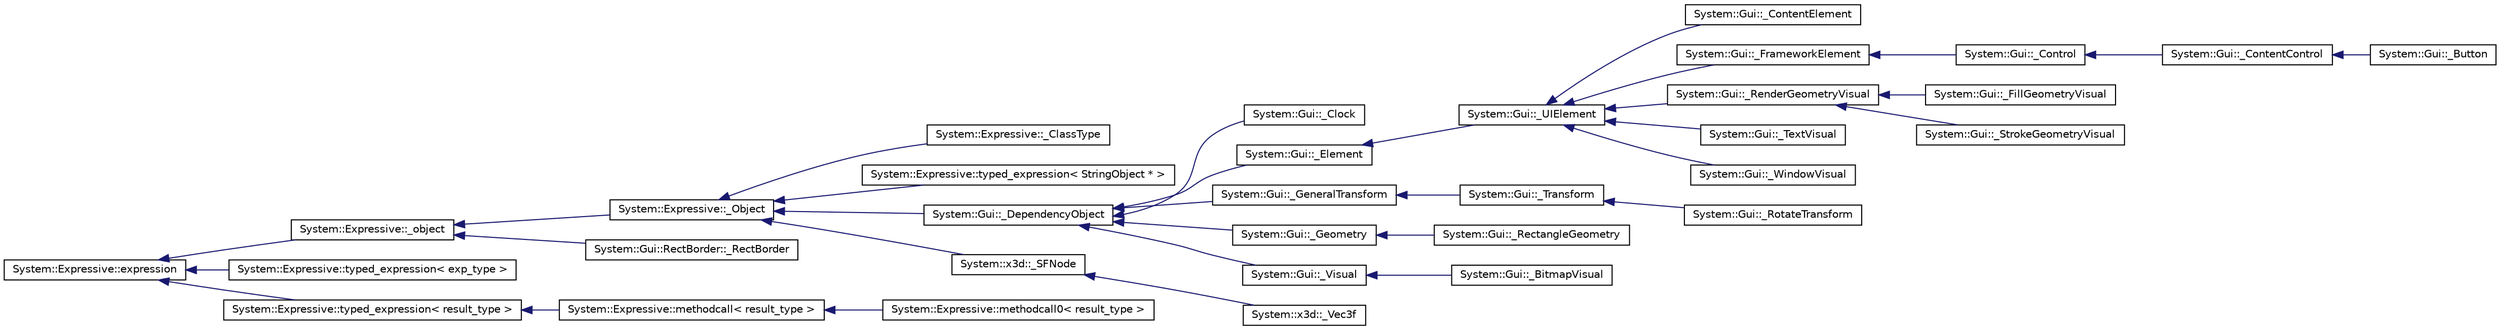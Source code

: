 digraph G
{
  edge [fontname="Helvetica",fontsize="10",labelfontname="Helvetica",labelfontsize="10"];
  node [fontname="Helvetica",fontsize="10",shape=record];
  rankdir="LR";
  Node1 [label="System::Expressive::expression",height=0.2,width=0.4,color="black", fillcolor="white", style="filled",URL="$class_system_1_1_expressive_1_1expression.html"];
  Node1 -> Node2 [dir="back",color="midnightblue",fontsize="10",style="solid",fontname="Helvetica"];
  Node2 [label="System::Expressive::_object",height=0.2,width=0.4,color="black", fillcolor="white", style="filled",URL="$class_system_1_1_expressive_1_1__object.html"];
  Node2 -> Node3 [dir="back",color="midnightblue",fontsize="10",style="solid",fontname="Helvetica"];
  Node3 [label="System::Expressive::_Object",height=0.2,width=0.4,color="black", fillcolor="white", style="filled",URL="$class_system_1_1_expressive_1_1___object.html"];
  Node3 -> Node4 [dir="back",color="midnightblue",fontsize="10",style="solid",fontname="Helvetica"];
  Node4 [label="System::Expressive::_ClassType",height=0.2,width=0.4,color="black", fillcolor="white", style="filled",URL="$class_system_1_1_expressive_1_1___class_type.html"];
  Node3 -> Node5 [dir="back",color="midnightblue",fontsize="10",style="solid",fontname="Helvetica"];
  Node5 [label="System::Expressive::typed_expression\< StringObject * \>",height=0.2,width=0.4,color="black", fillcolor="white", style="filled",URL="$class_system_1_1_expressive_1_1typed__expression_3_01_string_object_01_5_01_4.html"];
  Node3 -> Node6 [dir="back",color="midnightblue",fontsize="10",style="solid",fontname="Helvetica"];
  Node6 [label="System::Gui::_DependencyObject",height=0.2,width=0.4,color="black", fillcolor="white", style="filled",URL="$class_system_1_1_gui_1_1___dependency_object.html"];
  Node6 -> Node7 [dir="back",color="midnightblue",fontsize="10",style="solid",fontname="Helvetica"];
  Node7 [label="System::Gui::_Clock",height=0.2,width=0.4,color="black", fillcolor="white", style="filled",URL="$class_system_1_1_gui_1_1___clock.html"];
  Node6 -> Node8 [dir="back",color="midnightblue",fontsize="10",style="solid",fontname="Helvetica"];
  Node8 [label="System::Gui::_Element",height=0.2,width=0.4,color="black", fillcolor="white", style="filled",URL="$class_system_1_1_gui_1_1___element.html"];
  Node8 -> Node9 [dir="back",color="midnightblue",fontsize="10",style="solid",fontname="Helvetica"];
  Node9 [label="System::Gui::_UIElement",height=0.2,width=0.4,color="black", fillcolor="white", style="filled",URL="$class_system_1_1_gui_1_1___u_i_element.html"];
  Node9 -> Node10 [dir="back",color="midnightblue",fontsize="10",style="solid",fontname="Helvetica"];
  Node10 [label="System::Gui::_ContentElement",height=0.2,width=0.4,color="black", fillcolor="white", style="filled",URL="$class_system_1_1_gui_1_1___content_element.html"];
  Node9 -> Node11 [dir="back",color="midnightblue",fontsize="10",style="solid",fontname="Helvetica"];
  Node11 [label="System::Gui::_FrameworkElement",height=0.2,width=0.4,color="black", fillcolor="white", style="filled",URL="$class_system_1_1_gui_1_1___framework_element.html"];
  Node11 -> Node12 [dir="back",color="midnightblue",fontsize="10",style="solid",fontname="Helvetica"];
  Node12 [label="System::Gui::_Control",height=0.2,width=0.4,color="black", fillcolor="white", style="filled",URL="$class_system_1_1_gui_1_1___control.html"];
  Node12 -> Node13 [dir="back",color="midnightblue",fontsize="10",style="solid",fontname="Helvetica"];
  Node13 [label="System::Gui::_ContentControl",height=0.2,width=0.4,color="black", fillcolor="white", style="filled",URL="$class_system_1_1_gui_1_1___content_control.html"];
  Node13 -> Node14 [dir="back",color="midnightblue",fontsize="10",style="solid",fontname="Helvetica"];
  Node14 [label="System::Gui::_Button",height=0.2,width=0.4,color="black", fillcolor="white", style="filled",URL="$class_system_1_1_gui_1_1___button.html"];
  Node9 -> Node15 [dir="back",color="midnightblue",fontsize="10",style="solid",fontname="Helvetica"];
  Node15 [label="System::Gui::_RenderGeometryVisual",height=0.2,width=0.4,color="black", fillcolor="white", style="filled",URL="$class_system_1_1_gui_1_1___render_geometry_visual.html"];
  Node15 -> Node16 [dir="back",color="midnightblue",fontsize="10",style="solid",fontname="Helvetica"];
  Node16 [label="System::Gui::_FillGeometryVisual",height=0.2,width=0.4,color="black", fillcolor="white", style="filled",URL="$class_system_1_1_gui_1_1___fill_geometry_visual.html"];
  Node15 -> Node17 [dir="back",color="midnightblue",fontsize="10",style="solid",fontname="Helvetica"];
  Node17 [label="System::Gui::_StrokeGeometryVisual",height=0.2,width=0.4,color="black", fillcolor="white", style="filled",URL="$class_system_1_1_gui_1_1___stroke_geometry_visual.html"];
  Node9 -> Node18 [dir="back",color="midnightblue",fontsize="10",style="solid",fontname="Helvetica"];
  Node18 [label="System::Gui::_TextVisual",height=0.2,width=0.4,color="black", fillcolor="white", style="filled",URL="$class_system_1_1_gui_1_1___text_visual.html"];
  Node9 -> Node19 [dir="back",color="midnightblue",fontsize="10",style="solid",fontname="Helvetica"];
  Node19 [label="System::Gui::_WindowVisual",height=0.2,width=0.4,color="black", fillcolor="white", style="filled",URL="$class_system_1_1_gui_1_1___window_visual.html"];
  Node6 -> Node20 [dir="back",color="midnightblue",fontsize="10",style="solid",fontname="Helvetica"];
  Node20 [label="System::Gui::_GeneralTransform",height=0.2,width=0.4,color="black", fillcolor="white", style="filled",URL="$class_system_1_1_gui_1_1___general_transform.html"];
  Node20 -> Node21 [dir="back",color="midnightblue",fontsize="10",style="solid",fontname="Helvetica"];
  Node21 [label="System::Gui::_Transform",height=0.2,width=0.4,color="black", fillcolor="white", style="filled",URL="$class_system_1_1_gui_1_1___transform.html"];
  Node21 -> Node22 [dir="back",color="midnightblue",fontsize="10",style="solid",fontname="Helvetica"];
  Node22 [label="System::Gui::_RotateTransform",height=0.2,width=0.4,color="black", fillcolor="white", style="filled",URL="$class_system_1_1_gui_1_1___rotate_transform.html"];
  Node6 -> Node23 [dir="back",color="midnightblue",fontsize="10",style="solid",fontname="Helvetica"];
  Node23 [label="System::Gui::_Geometry",height=0.2,width=0.4,color="black", fillcolor="white", style="filled",URL="$class_system_1_1_gui_1_1___geometry.html"];
  Node23 -> Node24 [dir="back",color="midnightblue",fontsize="10",style="solid",fontname="Helvetica"];
  Node24 [label="System::Gui::_RectangleGeometry",height=0.2,width=0.4,color="black", fillcolor="white", style="filled",URL="$class_system_1_1_gui_1_1___rectangle_geometry.html"];
  Node6 -> Node25 [dir="back",color="midnightblue",fontsize="10",style="solid",fontname="Helvetica"];
  Node25 [label="System::Gui::_Visual",height=0.2,width=0.4,color="black", fillcolor="white", style="filled",URL="$class_system_1_1_gui_1_1___visual.html"];
  Node25 -> Node26 [dir="back",color="midnightblue",fontsize="10",style="solid",fontname="Helvetica"];
  Node26 [label="System::Gui::_BitmapVisual",height=0.2,width=0.4,color="black", fillcolor="white", style="filled",URL="$class_system_1_1_gui_1_1___bitmap_visual.html"];
  Node3 -> Node27 [dir="back",color="midnightblue",fontsize="10",style="solid",fontname="Helvetica"];
  Node27 [label="System::x3d::_SFNode",height=0.2,width=0.4,color="black", fillcolor="white", style="filled",URL="$class_system_1_1x3d_1_1___s_f_node.html"];
  Node27 -> Node28 [dir="back",color="midnightblue",fontsize="10",style="solid",fontname="Helvetica"];
  Node28 [label="System::x3d::_Vec3f",height=0.2,width=0.4,color="black", fillcolor="white", style="filled",URL="$class_system_1_1x3d_1_1___vec3f.html"];
  Node2 -> Node29 [dir="back",color="midnightblue",fontsize="10",style="solid",fontname="Helvetica"];
  Node29 [label="System::Gui::RectBorder::_RectBorder",height=0.2,width=0.4,color="black", fillcolor="white", style="filled",URL="$class_system_1_1_gui_1_1_rect_border_1_1___rect_border.html"];
  Node1 -> Node30 [dir="back",color="midnightblue",fontsize="10",style="solid",fontname="Helvetica"];
  Node30 [label="System::Expressive::typed_expression\< exp_type \>",height=0.2,width=0.4,color="black", fillcolor="white", style="filled",URL="$class_system_1_1_expressive_1_1typed__expression.html"];
  Node1 -> Node31 [dir="back",color="midnightblue",fontsize="10",style="solid",fontname="Helvetica"];
  Node31 [label="System::Expressive::typed_expression\< result_type \>",height=0.2,width=0.4,color="black", fillcolor="white", style="filled",URL="$class_system_1_1_expressive_1_1typed__expression.html"];
  Node31 -> Node32 [dir="back",color="midnightblue",fontsize="10",style="solid",fontname="Helvetica"];
  Node32 [label="System::Expressive::methodcall\< result_type \>",height=0.2,width=0.4,color="black", fillcolor="white", style="filled",URL="$class_system_1_1_expressive_1_1methodcall.html"];
  Node32 -> Node33 [dir="back",color="midnightblue",fontsize="10",style="solid",fontname="Helvetica"];
  Node33 [label="System::Expressive::methodcall0\< result_type \>",height=0.2,width=0.4,color="black", fillcolor="white", style="filled",URL="$class_system_1_1_expressive_1_1methodcall0.html"];
}
